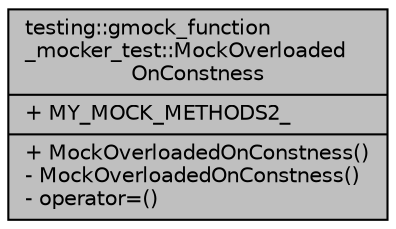 digraph "testing::gmock_function_mocker_test::MockOverloadedOnConstness"
{
 // LATEX_PDF_SIZE
  bgcolor="transparent";
  edge [fontname="Helvetica",fontsize="10",labelfontname="Helvetica",labelfontsize="10"];
  node [fontname="Helvetica",fontsize="10",shape=record];
  Node1 [label="{testing::gmock_function\l_mocker_test::MockOverloaded\lOnConstness\n|+ MY_MOCK_METHODS2_\l|+ MockOverloadedOnConstness()\l- MockOverloadedOnConstness()\l- operator=()\l}",height=0.2,width=0.4,color="black", fillcolor="grey75", style="filled", fontcolor="black",tooltip=" "];
}
